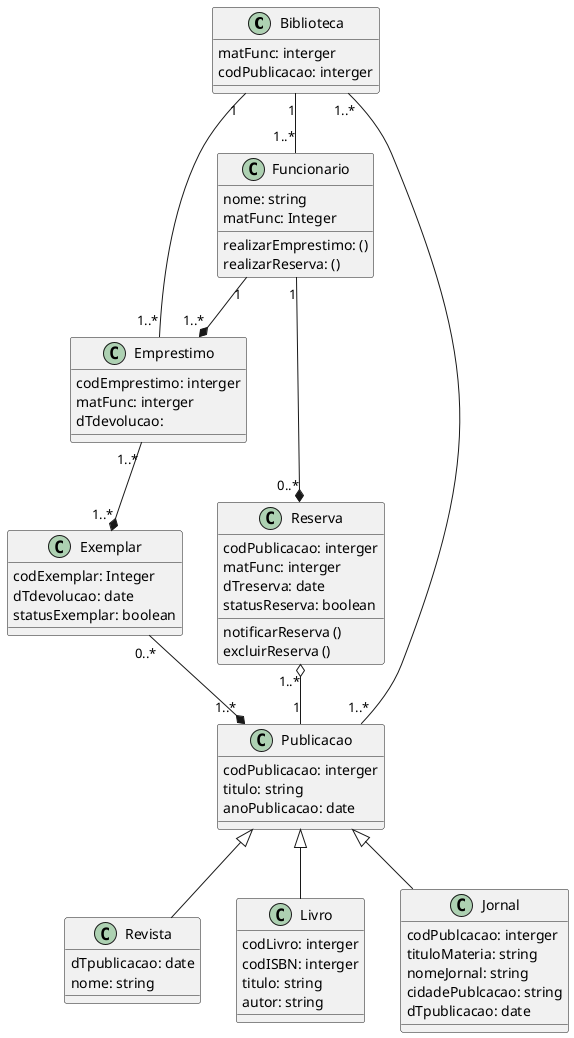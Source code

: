 @startuml Biblioteca

    class Biblioteca {
        matFunc: interger
        codPublicacao: interger 
    }

    class Funcionario {
        nome: string
        matFunc: Integer
        realizarEmprestimo: ()
        realizarReserva: ()
    }

    class Publicacao {
        codPublicacao: interger
        titulo: string
        anoPublicacao: date
    }

    class Exemplar {
        codExemplar: Integer
        dTdevolucao: date
        statusExemplar: boolean
    }

    class Revista {
        dTpublicacao: date
        nome: string
    }

    class Livro {
        codLivro: interger
        codISBN: interger
        titulo: string
        autor: string
    }

    class Jornal {
        codPublcacao: interger
        tituloMateria: string
        nomeJornal: string
        cidadePublcacao: string
        dTpublicacao: date
    }

    class Emprestimo {
        codEmprestimo: interger
        matFunc: interger
        dTdevolucao:
    }

    class Reserva {
        codPublicacao: interger 
        matFunc: interger
        dTreserva: date
        statusReserva: boolean
        notificarReserva ()
        excluirReserva ()
    }

    Biblioteca "1..*" -- "1..*" Publicacao
    Biblioteca "1" -- "1..*" Funcionario
    Biblioteca "1" -- "1..*" Emprestimo
    Funcionario "1" --* "0..*" Reserva
    Funcionario "1" --* "1..*" Emprestimo
    Exemplar "0..*" --* "1..*" Publicacao
    Emprestimo "1..*" --* "1..*" Exemplar
    Reserva "1..*" o-- "1" Publicacao
    Publicacao <|-- Jornal
    Publicacao <|-- Livro
    Publicacao <|-- Revista
    
@enduml